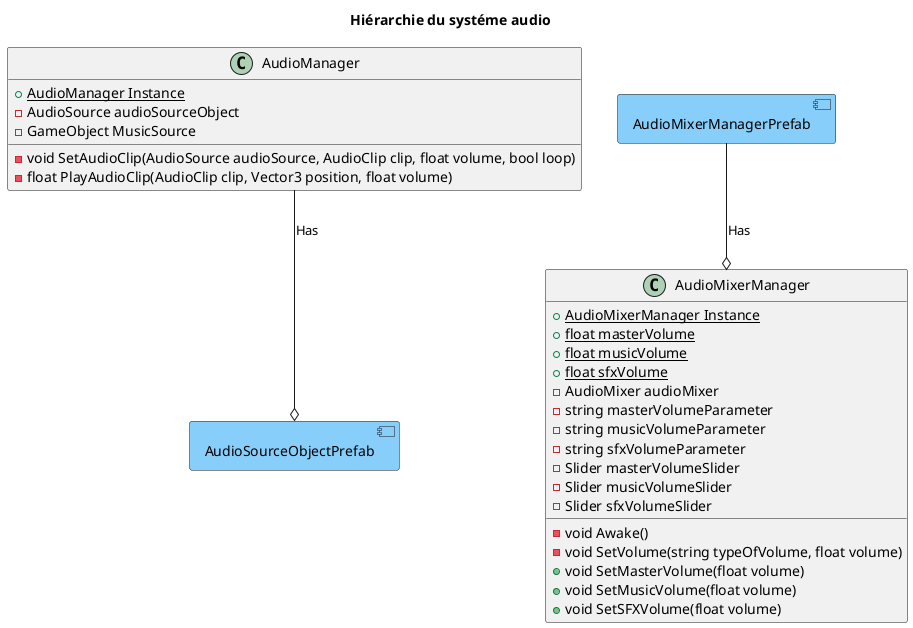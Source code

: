 @startuml Audio
allow_mixing
skinparam ComponentBackgroundColor LightSkyBlue
title Hiérarchie du systéme audio

class AudioManager  {
    + {static} AudioManager Instance
    - AudioSource audioSourceObject
    - GameObject MusicSource
    - void SetAudioClip(AudioSource audioSource, AudioClip clip, float volume, bool loop)
    - float PlayAudioClip(AudioClip clip, Vector3 position, float volume)
}

class AudioMixerManager  {
    + {static} AudioMixerManager Instance
    + {static} float masterVolume
    + {static} float musicVolume
    + {static} float sfxVolume
    - AudioMixer audioMixer
    - string masterVolumeParameter
    - string musicVolumeParameter
    - string sfxVolumeParameter
    - Slider masterVolumeSlider
    - Slider musicVolumeSlider
    - Slider sfxVolumeSlider
    - void Awake()
    - void SetVolume(string typeOfVolume, float volume)
    + void SetMasterVolume(float volume)
    + void SetMusicVolume(float volume)
    + void SetSFXVolume(float volume)
}

component AudioSourceObjectPrefab
component AudioMixerManagerPrefab

AudioMixerManagerPrefab --o AudioMixerManager : "Has"
AudioManager --o AudioSourceObjectPrefab : "Has"

@enduml